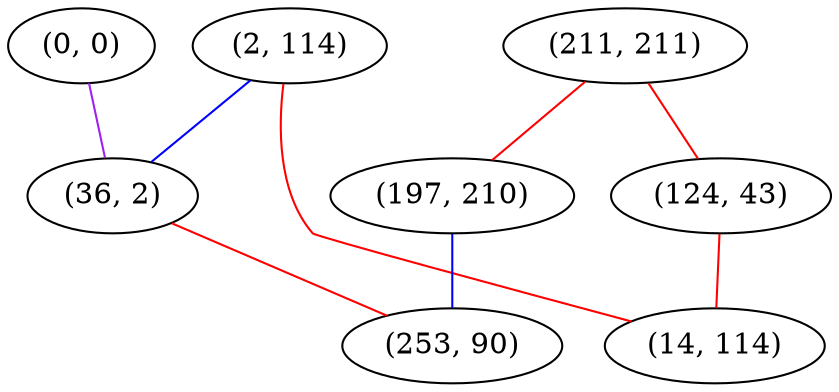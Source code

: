 graph "" {
"(0, 0)";
"(211, 211)";
"(124, 43)";
"(2, 114)";
"(14, 114)";
"(197, 210)";
"(36, 2)";
"(253, 90)";
"(0, 0)" -- "(36, 2)"  [color=purple, key=0, weight=4];
"(211, 211)" -- "(197, 210)"  [color=red, key=0, weight=1];
"(211, 211)" -- "(124, 43)"  [color=red, key=0, weight=1];
"(124, 43)" -- "(14, 114)"  [color=red, key=0, weight=1];
"(2, 114)" -- "(36, 2)"  [color=blue, key=0, weight=3];
"(2, 114)" -- "(14, 114)"  [color=red, key=0, weight=1];
"(197, 210)" -- "(253, 90)"  [color=blue, key=0, weight=3];
"(36, 2)" -- "(253, 90)"  [color=red, key=0, weight=1];
}
